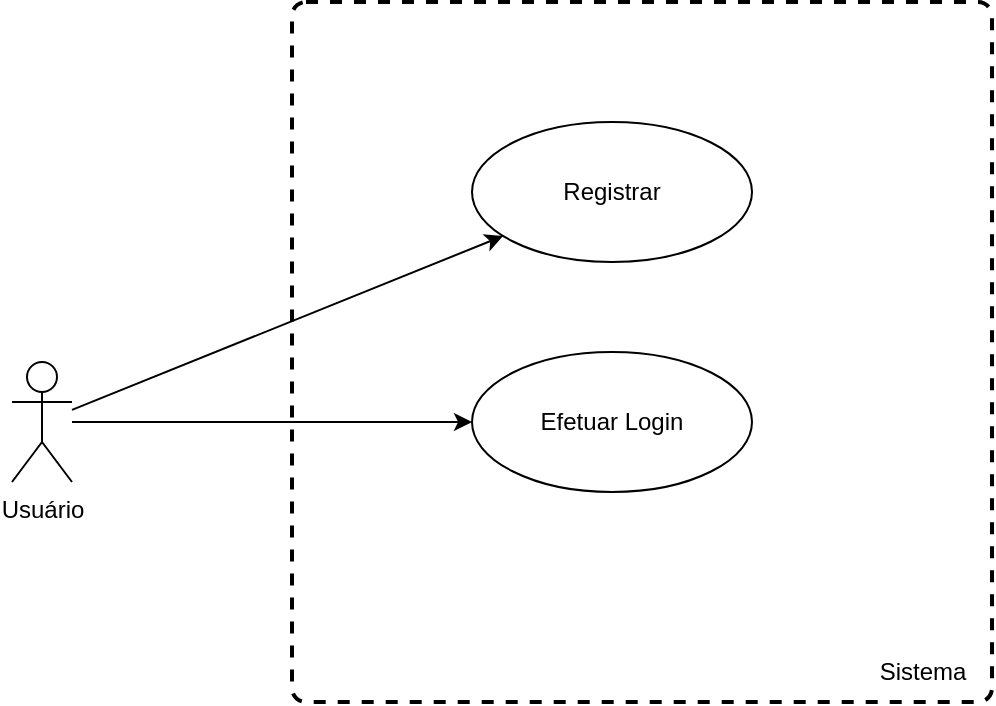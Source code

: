 <mxfile version="24.8.3">
  <diagram name="Página-1" id="6HihooBxa2DejQiqPC_1">
    <mxGraphModel dx="954" dy="1750" grid="1" gridSize="10" guides="1" tooltips="1" connect="1" arrows="1" fold="1" page="1" pageScale="1" pageWidth="827" pageHeight="1169" math="0" shadow="0">
      <root>
        <mxCell id="0" />
        <mxCell id="1" parent="0" />
        <mxCell id="I6Dfd6pA3f_QeKw_8c1P-8" value="" style="rounded=1;whiteSpace=wrap;html=1;absoluteArcSize=1;arcSize=14;strokeWidth=2;dashed=1;" vertex="1" parent="1">
          <mxGeometry x="200" y="-10" width="350" height="350" as="geometry" />
        </mxCell>
        <mxCell id="I6Dfd6pA3f_QeKw_8c1P-2" style="rounded=0;orthogonalLoop=1;jettySize=auto;html=1;" edge="1" parent="1" source="I6Dfd6pA3f_QeKw_8c1P-1" target="I6Dfd6pA3f_QeKw_8c1P-3">
          <mxGeometry relative="1" as="geometry">
            <mxPoint x="260" y="200" as="targetPoint" />
          </mxGeometry>
        </mxCell>
        <mxCell id="I6Dfd6pA3f_QeKw_8c1P-5" value="" style="edgeStyle=orthogonalEdgeStyle;rounded=0;orthogonalLoop=1;jettySize=auto;html=1;" edge="1" parent="1" source="I6Dfd6pA3f_QeKw_8c1P-1" target="I6Dfd6pA3f_QeKw_8c1P-6">
          <mxGeometry relative="1" as="geometry">
            <mxPoint x="355" y="200" as="targetPoint" />
          </mxGeometry>
        </mxCell>
        <mxCell id="I6Dfd6pA3f_QeKw_8c1P-1" value="Usuário" style="shape=umlActor;verticalLabelPosition=bottom;verticalAlign=top;html=1;" vertex="1" parent="1">
          <mxGeometry x="60" y="170" width="30" height="60" as="geometry" />
        </mxCell>
        <mxCell id="I6Dfd6pA3f_QeKw_8c1P-3" value="Registrar" style="ellipse;whiteSpace=wrap;html=1;" vertex="1" parent="1">
          <mxGeometry x="290" y="50" width="140" height="70" as="geometry" />
        </mxCell>
        <mxCell id="I6Dfd6pA3f_QeKw_8c1P-6" value="Efetuar Login" style="ellipse;whiteSpace=wrap;html=1;" vertex="1" parent="1">
          <mxGeometry x="290" y="165" width="140" height="70" as="geometry" />
        </mxCell>
        <mxCell id="I6Dfd6pA3f_QeKw_8c1P-9" value="Sistema" style="text;html=1;align=center;verticalAlign=middle;resizable=0;points=[];autosize=1;strokeColor=none;fillColor=none;" vertex="1" parent="1">
          <mxGeometry x="480" y="310" width="70" height="30" as="geometry" />
        </mxCell>
      </root>
    </mxGraphModel>
  </diagram>
</mxfile>
